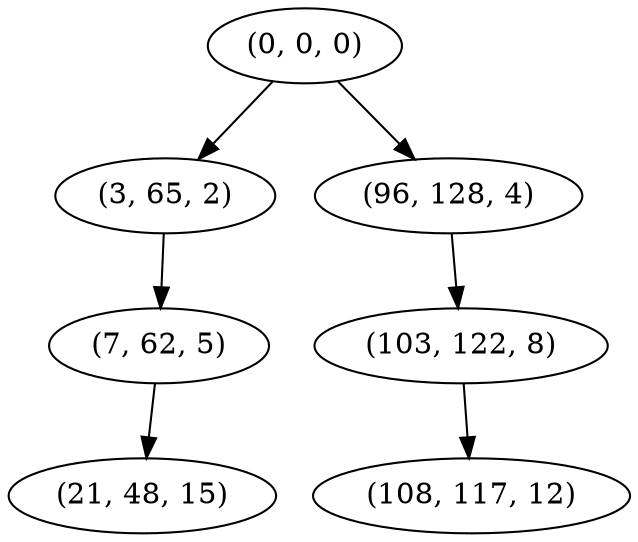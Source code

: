 digraph tree {
    "(0, 0, 0)";
    "(3, 65, 2)";
    "(7, 62, 5)";
    "(21, 48, 15)";
    "(96, 128, 4)";
    "(103, 122, 8)";
    "(108, 117, 12)";
    "(0, 0, 0)" -> "(3, 65, 2)";
    "(0, 0, 0)" -> "(96, 128, 4)";
    "(3, 65, 2)" -> "(7, 62, 5)";
    "(7, 62, 5)" -> "(21, 48, 15)";
    "(96, 128, 4)" -> "(103, 122, 8)";
    "(103, 122, 8)" -> "(108, 117, 12)";
}
